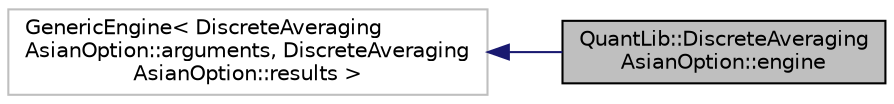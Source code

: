 digraph "QuantLib::DiscreteAveragingAsianOption::engine"
{
  edge [fontname="Helvetica",fontsize="10",labelfontname="Helvetica",labelfontsize="10"];
  node [fontname="Helvetica",fontsize="10",shape=record];
  rankdir="LR";
  Node1 [label="QuantLib::DiscreteAveraging\lAsianOption::engine",height=0.2,width=0.4,color="black", fillcolor="grey75", style="filled", fontcolor="black"];
  Node2 -> Node1 [dir="back",color="midnightblue",fontsize="10",style="solid"];
  Node2 [label="GenericEngine\< DiscreteAveraging\lAsianOption::arguments, DiscreteAveraging\lAsianOption::results \>",height=0.2,width=0.4,color="grey75", fillcolor="white", style="filled"];
}
